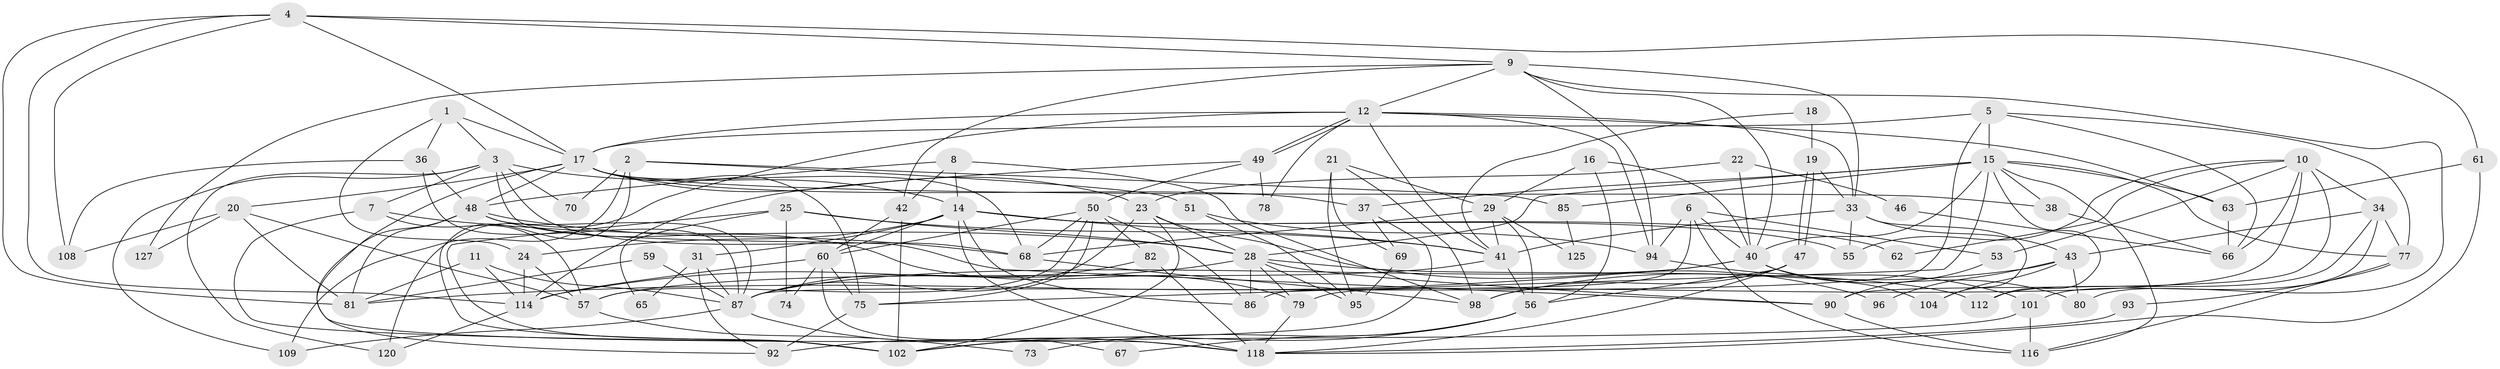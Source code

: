// original degree distribution, {4: 0.23622047244094488, 5: 0.14960629921259844, 3: 0.28346456692913385, 6: 0.12598425196850394, 2: 0.15748031496062992, 7: 0.015748031496062992, 9: 0.023622047244094488, 8: 0.007874015748031496}
// Generated by graph-tools (version 1.1) at 2025/11/02/27/25 16:11:21]
// undirected, 88 vertices, 211 edges
graph export_dot {
graph [start="1"]
  node [color=gray90,style=filled];
  1;
  2 [super="+30"];
  3 [super="+54"];
  4 [super="+27"];
  5 [super="+111"];
  6 [super="+13"];
  7;
  8;
  9 [super="+39"];
  10 [super="+35"];
  11;
  12 [super="+26"];
  14 [super="+72"];
  15 [super="+32"];
  16;
  17 [super="+44"];
  18;
  19;
  20;
  21 [super="+52"];
  22;
  23 [super="+71"];
  24 [super="+105"];
  25 [super="+45"];
  28 [super="+89"];
  29 [super="+97"];
  31;
  33 [super="+83"];
  34 [super="+122"];
  36 [super="+58"];
  37 [super="+124"];
  38;
  40 [super="+99"];
  41 [super="+107"];
  42;
  43;
  46;
  47;
  48 [super="+88"];
  49 [super="+126"];
  50 [super="+106"];
  51;
  53;
  55;
  56 [super="+76"];
  57 [super="+64"];
  59;
  60 [super="+84"];
  61;
  62;
  63;
  65;
  66;
  67;
  68 [super="+91"];
  69;
  70;
  73;
  74;
  75;
  77 [super="+115"];
  78;
  79;
  80;
  81 [super="+110"];
  82;
  85;
  86;
  87 [super="+123"];
  90 [super="+100"];
  92 [super="+119"];
  93;
  94;
  95;
  96;
  98;
  101 [super="+113"];
  102 [super="+103"];
  104;
  108;
  109;
  112;
  114 [super="+117"];
  116;
  118 [super="+121"];
  120;
  125;
  127;
  1 -- 3;
  1 -- 24;
  1 -- 36;
  1 -- 17;
  2 -- 51;
  2 -- 70;
  2 -- 85;
  2 -- 109;
  2 -- 102;
  3 -- 14;
  3 -- 7;
  3 -- 68;
  3 -- 70;
  3 -- 120;
  3 -- 90;
  3 -- 109;
  4 -- 81;
  4 -- 108;
  4 -- 61;
  4 -- 114;
  4 -- 17;
  4 -- 9;
  5 -- 66;
  5 -- 87;
  5 -- 77;
  5 -- 17;
  5 -- 15;
  6 -- 94;
  6 -- 53;
  6 -- 86;
  6 -- 116;
  6 -- 40;
  7 -- 57;
  7 -- 28;
  7 -- 102;
  8 -- 42;
  8 -- 98;
  8 -- 48;
  8 -- 14;
  9 -- 40;
  9 -- 42;
  9 -- 127;
  9 -- 80;
  9 -- 12;
  9 -- 94;
  9 -- 33;
  10 -- 66;
  10 -- 79;
  10 -- 34;
  10 -- 53;
  10 -- 62;
  10 -- 55;
  10 -- 90;
  11 -- 81;
  11 -- 87;
  11 -- 114;
  12 -- 94;
  12 -- 49;
  12 -- 49;
  12 -- 33;
  12 -- 17;
  12 -- 120;
  12 -- 78;
  12 -- 63;
  12 -- 41;
  14 -- 55;
  14 -- 31;
  14 -- 62;
  14 -- 118;
  14 -- 24;
  14 -- 86;
  14 -- 41;
  14 -- 60;
  15 -- 38;
  15 -- 63;
  15 -- 77;
  15 -- 40;
  15 -- 75;
  15 -- 112;
  15 -- 116;
  15 -- 85;
  15 -- 28;
  15 -- 37 [weight=2];
  16 -- 56 [weight=2];
  16 -- 29;
  16 -- 40;
  17 -- 75;
  17 -- 48;
  17 -- 68;
  17 -- 38;
  17 -- 20;
  17 -- 118;
  17 -- 37;
  17 -- 23;
  18 -- 19;
  18 -- 41;
  19 -- 47;
  19 -- 47;
  19 -- 33;
  20 -- 108;
  20 -- 81;
  20 -- 57;
  20 -- 127;
  21 -- 98;
  21 -- 69 [weight=2];
  21 -- 29;
  21 -- 95;
  22 -- 46;
  22 -- 40;
  22 -- 23;
  23 -- 87;
  23 -- 96;
  23 -- 28;
  23 -- 102;
  24 -- 114;
  24 -- 57;
  25 -- 65;
  25 -- 74;
  25 -- 28;
  25 -- 41;
  25 -- 102;
  28 -- 79;
  28 -- 95;
  28 -- 112;
  28 -- 114;
  28 -- 86;
  28 -- 90;
  29 -- 68;
  29 -- 125;
  29 -- 56;
  29 -- 41;
  31 -- 87;
  31 -- 65;
  31 -- 92;
  33 -- 43;
  33 -- 55;
  33 -- 104;
  33 -- 41;
  34 -- 112;
  34 -- 43;
  34 -- 77;
  34 -- 101;
  36 -- 48;
  36 -- 108;
  36 -- 87;
  37 -- 69;
  37 -- 92;
  38 -- 66;
  40 -- 104;
  40 -- 80;
  40 -- 87;
  40 -- 81;
  41 -- 57;
  41 -- 56;
  42 -- 102;
  42 -- 60;
  43 -- 104;
  43 -- 80;
  43 -- 96;
  43 -- 98;
  46 -- 66;
  47 -- 56;
  47 -- 98;
  47 -- 118;
  48 -- 81;
  48 -- 92;
  48 -- 79;
  48 -- 68;
  48 -- 87;
  49 -- 114;
  49 -- 78;
  49 -- 50;
  50 -- 60;
  50 -- 75;
  50 -- 82;
  50 -- 86;
  50 -- 57;
  50 -- 68;
  51 -- 94;
  51 -- 95;
  53 -- 90;
  56 -- 67;
  56 -- 73;
  56 -- 102;
  57 -- 73;
  59 -- 81;
  59 -- 87;
  60 -- 74;
  60 -- 114;
  60 -- 75;
  60 -- 67;
  61 -- 63;
  61 -- 118;
  63 -- 66;
  68 -- 98;
  69 -- 95;
  75 -- 92;
  77 -- 116;
  77 -- 93;
  79 -- 118;
  82 -- 118;
  82 -- 87;
  85 -- 125;
  87 -- 118;
  87 -- 109;
  90 -- 116;
  93 -- 118;
  94 -- 101;
  101 -- 116;
  101 -- 102;
  114 -- 120;
}
